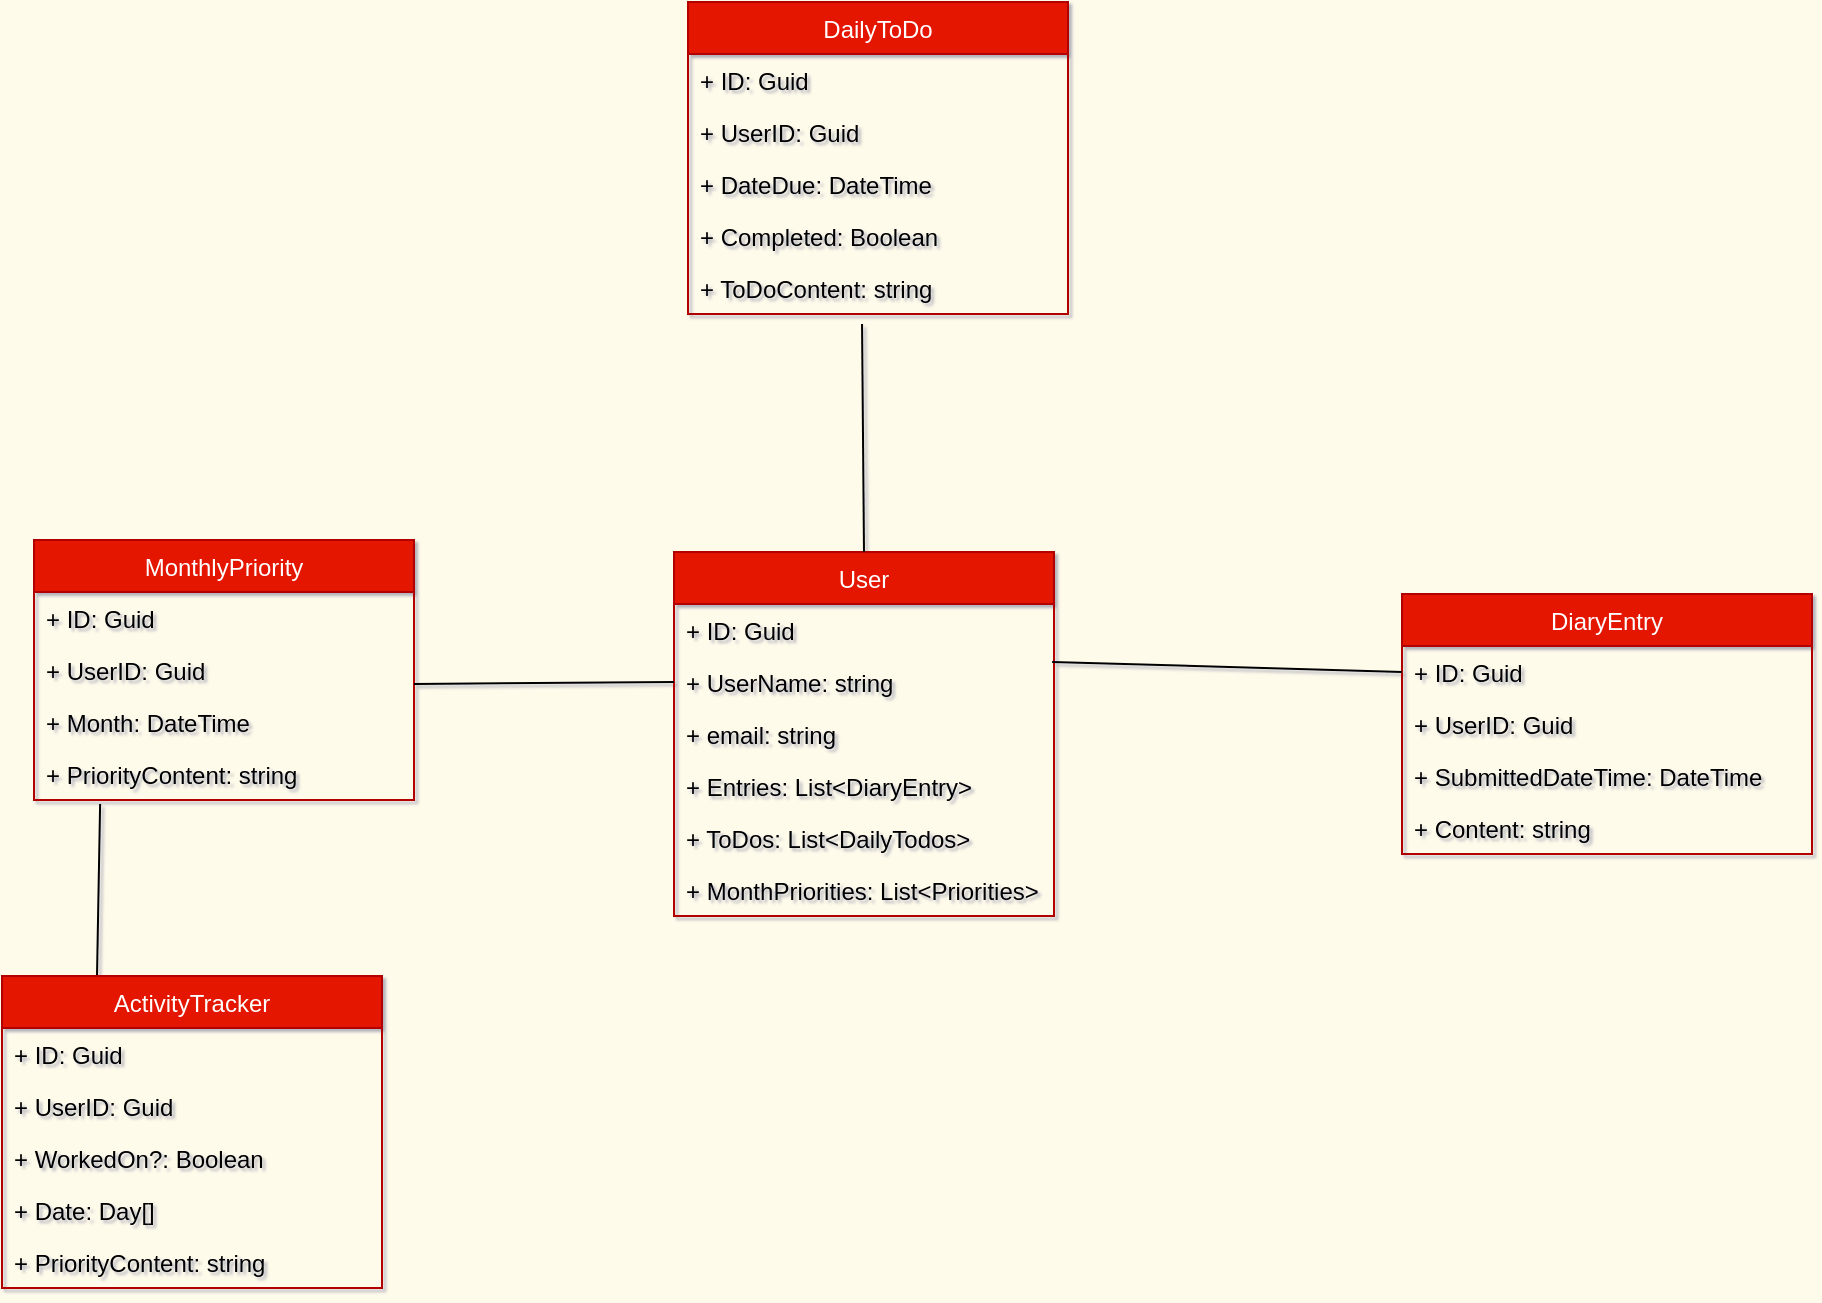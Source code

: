 <mxfile version="20.4.1" type="device"><diagram id="ZMR_XCKlJ6Iq2_QzhvNj" name="Page-1"><mxGraphModel dx="1509" dy="741" grid="0" gridSize="10" guides="1" tooltips="1" connect="1" arrows="1" fold="1" page="0" pageScale="1" pageWidth="827" pageHeight="1169" background="#FFFBEB" math="0" shadow="1"><root><mxCell id="0"/><mxCell id="1" parent="0"/><mxCell id="WQ8LVJkNHBOupq9h_Xa_-1" value="User" style="swimlane;fontStyle=0;childLayout=stackLayout;horizontal=1;startSize=26;fillColor=#e51400;horizontalStack=0;resizeParent=1;resizeParentMax=0;resizeLast=0;collapsible=1;marginBottom=0;strokeColor=#B20000;fontColor=#ffffff;" parent="1" vertex="1"><mxGeometry x="316" y="449" width="190" height="182" as="geometry"><mxRectangle x="316" y="449" width="60" height="26" as="alternateBounds"/></mxGeometry></mxCell><mxCell id="WQ8LVJkNHBOupq9h_Xa_-2" value="+ ID: Guid" style="text;strokeColor=none;fillColor=none;align=left;verticalAlign=top;spacingLeft=4;spacingRight=4;overflow=hidden;rotatable=0;points=[[0,0.5],[1,0.5]];portConstraint=eastwest;" parent="WQ8LVJkNHBOupq9h_Xa_-1" vertex="1"><mxGeometry y="26" width="190" height="26" as="geometry"/></mxCell><mxCell id="WQ8LVJkNHBOupq9h_Xa_-3" value="+ UserName: string" style="text;strokeColor=none;fillColor=none;align=left;verticalAlign=top;spacingLeft=4;spacingRight=4;overflow=hidden;rotatable=0;points=[[0,0.5],[1,0.5]];portConstraint=eastwest;" parent="WQ8LVJkNHBOupq9h_Xa_-1" vertex="1"><mxGeometry y="52" width="190" height="26" as="geometry"/></mxCell><mxCell id="WQ8LVJkNHBOupq9h_Xa_-5" value="+ email: string" style="text;strokeColor=none;fillColor=none;align=left;verticalAlign=top;spacingLeft=4;spacingRight=4;overflow=hidden;rotatable=0;points=[[0,0.5],[1,0.5]];portConstraint=eastwest;" parent="WQ8LVJkNHBOupq9h_Xa_-1" vertex="1"><mxGeometry y="78" width="190" height="26" as="geometry"/></mxCell><mxCell id="WQ8LVJkNHBOupq9h_Xa_-6" value="+ Entries: List&lt;DiaryEntry&gt;" style="text;strokeColor=none;fillColor=none;align=left;verticalAlign=top;spacingLeft=4;spacingRight=4;overflow=hidden;rotatable=0;points=[[0,0.5],[1,0.5]];portConstraint=eastwest;" parent="WQ8LVJkNHBOupq9h_Xa_-1" vertex="1"><mxGeometry y="104" width="190" height="26" as="geometry"/></mxCell><mxCell id="WQ8LVJkNHBOupq9h_Xa_-7" value="+ ToDos: List&lt;DailyTodos&gt;" style="text;strokeColor=none;fillColor=none;align=left;verticalAlign=top;spacingLeft=4;spacingRight=4;overflow=hidden;rotatable=0;points=[[0,0.5],[1,0.5]];portConstraint=eastwest;" parent="WQ8LVJkNHBOupq9h_Xa_-1" vertex="1"><mxGeometry y="130" width="190" height="26" as="geometry"/></mxCell><mxCell id="WQ8LVJkNHBOupq9h_Xa_-4" value="+ MonthPriorities: List&lt;Priorities&gt;&#10;" style="text;strokeColor=none;fillColor=none;align=left;verticalAlign=top;spacingLeft=4;spacingRight=4;overflow=hidden;rotatable=0;points=[[0,0.5],[1,0.5]];portConstraint=eastwest;" parent="WQ8LVJkNHBOupq9h_Xa_-1" vertex="1"><mxGeometry y="156" width="190" height="26" as="geometry"/></mxCell><mxCell id="WQ8LVJkNHBOupq9h_Xa_-8" value="DiaryEntry" style="swimlane;fontStyle=0;childLayout=stackLayout;horizontal=1;startSize=26;fillColor=#e51400;horizontalStack=0;resizeParent=1;resizeParentMax=0;resizeLast=0;collapsible=1;marginBottom=0;strokeColor=#B20000;fontColor=#ffffff;" parent="1" vertex="1"><mxGeometry x="680" y="470" width="205" height="130" as="geometry"><mxRectangle x="680" y="470" width="60" height="26" as="alternateBounds"/></mxGeometry></mxCell><mxCell id="WQ8LVJkNHBOupq9h_Xa_-9" value="+ ID: Guid" style="text;align=left;verticalAlign=top;spacingLeft=4;spacingRight=4;overflow=hidden;rotatable=0;points=[[0,0.5],[1,0.5]];portConstraint=eastwest;" parent="WQ8LVJkNHBOupq9h_Xa_-8" vertex="1"><mxGeometry y="26" width="205" height="26" as="geometry"/></mxCell><mxCell id="WQ8LVJkNHBOupq9h_Xa_-10" value="+ UserID: Guid" style="text;strokeColor=none;fillColor=none;align=left;verticalAlign=top;spacingLeft=4;spacingRight=4;overflow=hidden;rotatable=0;points=[[0,0.5],[1,0.5]];portConstraint=eastwest;" parent="WQ8LVJkNHBOupq9h_Xa_-8" vertex="1"><mxGeometry y="52" width="205" height="26" as="geometry"/></mxCell><mxCell id="WQ8LVJkNHBOupq9h_Xa_-11" value="+ SubmittedDateTime: DateTime" style="text;strokeColor=none;fillColor=none;align=left;verticalAlign=top;spacingLeft=4;spacingRight=4;overflow=hidden;rotatable=0;points=[[0,0.5],[1,0.5]];portConstraint=eastwest;" parent="WQ8LVJkNHBOupq9h_Xa_-8" vertex="1"><mxGeometry y="78" width="205" height="26" as="geometry"/></mxCell><mxCell id="WQ8LVJkNHBOupq9h_Xa_-12" value="+ Content: string" style="text;strokeColor=none;fillColor=none;align=left;verticalAlign=top;spacingLeft=4;spacingRight=4;overflow=hidden;rotatable=0;points=[[0,0.5],[1,0.5]];portConstraint=eastwest;" parent="WQ8LVJkNHBOupq9h_Xa_-8" vertex="1"><mxGeometry y="104" width="205" height="26" as="geometry"/></mxCell><mxCell id="WQ8LVJkNHBOupq9h_Xa_-15" value="" style="endArrow=none;html=1;rounded=0;entryX=0;entryY=0.5;entryDx=0;entryDy=0;exitX=0.995;exitY=0.115;exitDx=0;exitDy=0;exitPerimeter=0;" parent="1" source="WQ8LVJkNHBOupq9h_Xa_-3" target="WQ8LVJkNHBOupq9h_Xa_-9" edge="1"><mxGeometry width="50" height="50" relative="1" as="geometry"><mxPoint x="449" y="300" as="sourcePoint"/><mxPoint x="499" y="250" as="targetPoint"/></mxGeometry></mxCell><mxCell id="WQ8LVJkNHBOupq9h_Xa_-16" value="DailyToDo" style="swimlane;fontStyle=0;childLayout=stackLayout;horizontal=1;startSize=26;fillColor=#e51400;horizontalStack=0;resizeParent=1;resizeParentMax=0;resizeLast=0;collapsible=1;marginBottom=0;strokeColor=#B20000;fontColor=#ffffff;" parent="1" vertex="1"><mxGeometry x="323" y="174" width="190" height="156" as="geometry"><mxRectangle x="310" y="140" width="60" height="26" as="alternateBounds"/></mxGeometry></mxCell><mxCell id="WQ8LVJkNHBOupq9h_Xa_-17" value="+ ID: Guid" style="text;strokeColor=none;fillColor=none;align=left;verticalAlign=top;spacingLeft=4;spacingRight=4;overflow=hidden;rotatable=0;points=[[0,0.5],[1,0.5]];portConstraint=eastwest;" parent="WQ8LVJkNHBOupq9h_Xa_-16" vertex="1"><mxGeometry y="26" width="190" height="26" as="geometry"/></mxCell><mxCell id="WQ8LVJkNHBOupq9h_Xa_-18" value="+ UserID: Guid" style="text;strokeColor=none;fillColor=none;align=left;verticalAlign=top;spacingLeft=4;spacingRight=4;overflow=hidden;rotatable=0;points=[[0,0.5],[1,0.5]];portConstraint=eastwest;" parent="WQ8LVJkNHBOupq9h_Xa_-16" vertex="1"><mxGeometry y="52" width="190" height="26" as="geometry"/></mxCell><mxCell id="WQ8LVJkNHBOupq9h_Xa_-19" value="+ DateDue: DateTime" style="text;strokeColor=none;fillColor=none;align=left;verticalAlign=top;spacingLeft=4;spacingRight=4;overflow=hidden;rotatable=0;points=[[0,0.5],[1,0.5]];portConstraint=eastwest;" parent="WQ8LVJkNHBOupq9h_Xa_-16" vertex="1"><mxGeometry y="78" width="190" height="26" as="geometry"/></mxCell><mxCell id="WQ8LVJkNHBOupq9h_Xa_-20" value="+ Completed: Boolean" style="text;strokeColor=none;fillColor=none;align=left;verticalAlign=top;spacingLeft=4;spacingRight=4;overflow=hidden;rotatable=0;points=[[0,0.5],[1,0.5]];portConstraint=eastwest;" parent="WQ8LVJkNHBOupq9h_Xa_-16" vertex="1"><mxGeometry y="104" width="190" height="26" as="geometry"/></mxCell><mxCell id="WQ8LVJkNHBOupq9h_Xa_-21" value="+ ToDoContent: string" style="text;strokeColor=none;fillColor=none;align=left;verticalAlign=top;spacingLeft=4;spacingRight=4;overflow=hidden;rotatable=0;points=[[0,0.5],[1,0.5]];portConstraint=eastwest;" parent="WQ8LVJkNHBOupq9h_Xa_-16" vertex="1"><mxGeometry y="130" width="190" height="26" as="geometry"/></mxCell><mxCell id="WQ8LVJkNHBOupq9h_Xa_-23" value="" style="endArrow=none;html=1;rounded=0;entryX=0.458;entryY=1.192;entryDx=0;entryDy=0;exitX=0.5;exitY=0;exitDx=0;exitDy=0;entryPerimeter=0;" parent="1" source="WQ8LVJkNHBOupq9h_Xa_-1" target="WQ8LVJkNHBOupq9h_Xa_-21" edge="1"><mxGeometry width="50" height="50" relative="1" as="geometry"><mxPoint x="310" y="366" as="sourcePoint"/><mxPoint x="460" y="360" as="targetPoint"/><Array as="points"/></mxGeometry></mxCell><mxCell id="WQ8LVJkNHBOupq9h_Xa_-24" value="MonthlyPriority" style="swimlane;fontStyle=0;childLayout=stackLayout;horizontal=1;startSize=26;fillColor=#e51400;horizontalStack=0;resizeParent=1;resizeParentMax=0;resizeLast=0;collapsible=1;marginBottom=0;strokeColor=#B20000;fontColor=#ffffff;" parent="1" vertex="1"><mxGeometry x="-4" y="443" width="190" height="130" as="geometry"><mxRectangle x="-4" y="443" width="60" height="26" as="alternateBounds"/></mxGeometry></mxCell><mxCell id="WQ8LVJkNHBOupq9h_Xa_-25" value="+ ID: Guid" style="text;strokeColor=none;fillColor=none;align=left;verticalAlign=top;spacingLeft=4;spacingRight=4;overflow=hidden;rotatable=0;points=[[0,0.5],[1,0.5]];portConstraint=eastwest;" parent="WQ8LVJkNHBOupq9h_Xa_-24" vertex="1"><mxGeometry y="26" width="190" height="26" as="geometry"/></mxCell><mxCell id="WQ8LVJkNHBOupq9h_Xa_-26" value="+ UserID: Guid" style="text;strokeColor=none;fillColor=none;align=left;verticalAlign=top;spacingLeft=4;spacingRight=4;overflow=hidden;rotatable=0;points=[[0,0.5],[1,0.5]];portConstraint=eastwest;" parent="WQ8LVJkNHBOupq9h_Xa_-24" vertex="1"><mxGeometry y="52" width="190" height="26" as="geometry"/></mxCell><mxCell id="WQ8LVJkNHBOupq9h_Xa_-27" value="+ Month: DateTime" style="text;strokeColor=none;fillColor=none;align=left;verticalAlign=top;spacingLeft=4;spacingRight=4;overflow=hidden;rotatable=0;points=[[0,0.5],[1,0.5]];portConstraint=eastwest;" parent="WQ8LVJkNHBOupq9h_Xa_-24" vertex="1"><mxGeometry y="78" width="190" height="26" as="geometry"/></mxCell><mxCell id="WQ8LVJkNHBOupq9h_Xa_-29" value="+ PriorityContent: string" style="text;strokeColor=none;fillColor=none;align=left;verticalAlign=top;spacingLeft=4;spacingRight=4;overflow=hidden;rotatable=0;points=[[0,0.5],[1,0.5]];portConstraint=eastwest;" parent="WQ8LVJkNHBOupq9h_Xa_-24" vertex="1"><mxGeometry y="104" width="190" height="26" as="geometry"/></mxCell><mxCell id="WQ8LVJkNHBOupq9h_Xa_-30" value="" style="endArrow=none;html=1;rounded=0;entryX=1;entryY=0.769;entryDx=0;entryDy=0;exitX=0;exitY=0.5;exitDx=0;exitDy=0;entryPerimeter=0;" parent="1" source="WQ8LVJkNHBOupq9h_Xa_-3" target="WQ8LVJkNHBOupq9h_Xa_-26" edge="1"><mxGeometry width="50" height="50" relative="1" as="geometry"><mxPoint x="320" y="520" as="sourcePoint"/><mxPoint x="454.07" y="298.99" as="targetPoint"/><Array as="points"/></mxGeometry></mxCell><mxCell id="Hyd6rw_UaZ_ABc5KtmPp-10" value="" style="endArrow=none;html=1;rounded=0;exitX=0.174;exitY=1.077;exitDx=0;exitDy=0;exitPerimeter=0;entryX=0.25;entryY=0;entryDx=0;entryDy=0;" edge="1" parent="1" source="WQ8LVJkNHBOupq9h_Xa_-29" target="Hyd6rw_UaZ_ABc5KtmPp-12"><mxGeometry width="50" height="50" relative="1" as="geometry"><mxPoint x="139" y="618" as="sourcePoint"/><mxPoint x="25" y="673" as="targetPoint"/><Array as="points"/></mxGeometry></mxCell><mxCell id="Hyd6rw_UaZ_ABc5KtmPp-12" value="ActivityTracker" style="swimlane;fontStyle=0;childLayout=stackLayout;horizontal=1;startSize=26;fillColor=#e51400;horizontalStack=0;resizeParent=1;resizeParentMax=0;resizeLast=0;collapsible=1;marginBottom=0;strokeColor=#B20000;fontColor=#ffffff;" vertex="1" parent="1"><mxGeometry x="-20" y="661" width="190" height="156" as="geometry"><mxRectangle x="150" y="270" width="60" height="26" as="alternateBounds"/></mxGeometry></mxCell><mxCell id="Hyd6rw_UaZ_ABc5KtmPp-13" value="+ ID: Guid" style="text;strokeColor=none;fillColor=none;align=left;verticalAlign=top;spacingLeft=4;spacingRight=4;overflow=hidden;rotatable=0;points=[[0,0.5],[1,0.5]];portConstraint=eastwest;" vertex="1" parent="Hyd6rw_UaZ_ABc5KtmPp-12"><mxGeometry y="26" width="190" height="26" as="geometry"/></mxCell><mxCell id="Hyd6rw_UaZ_ABc5KtmPp-14" value="+ UserID: Guid" style="text;strokeColor=none;fillColor=none;align=left;verticalAlign=top;spacingLeft=4;spacingRight=4;overflow=hidden;rotatable=0;points=[[0,0.5],[1,0.5]];portConstraint=eastwest;" vertex="1" parent="Hyd6rw_UaZ_ABc5KtmPp-12"><mxGeometry y="52" width="190" height="26" as="geometry"/></mxCell><mxCell id="Hyd6rw_UaZ_ABc5KtmPp-15" value="+ WorkedOn?: Boolean" style="text;strokeColor=none;fillColor=none;align=left;verticalAlign=top;spacingLeft=4;spacingRight=4;overflow=hidden;rotatable=0;points=[[0,0.5],[1,0.5]];portConstraint=eastwest;" vertex="1" parent="Hyd6rw_UaZ_ABc5KtmPp-12"><mxGeometry y="78" width="190" height="26" as="geometry"/></mxCell><mxCell id="Hyd6rw_UaZ_ABc5KtmPp-16" value="+ Date: Day[]" style="text;strokeColor=none;fillColor=none;align=left;verticalAlign=top;spacingLeft=4;spacingRight=4;overflow=hidden;rotatable=0;points=[[0,0.5],[1,0.5]];portConstraint=eastwest;" vertex="1" parent="Hyd6rw_UaZ_ABc5KtmPp-12"><mxGeometry y="104" width="190" height="26" as="geometry"/></mxCell><mxCell id="Hyd6rw_UaZ_ABc5KtmPp-17" value="+ PriorityContent: string" style="text;strokeColor=none;fillColor=none;align=left;verticalAlign=top;spacingLeft=4;spacingRight=4;overflow=hidden;rotatable=0;points=[[0,0.5],[1,0.5]];portConstraint=eastwest;" vertex="1" parent="Hyd6rw_UaZ_ABc5KtmPp-12"><mxGeometry y="130" width="190" height="26" as="geometry"/></mxCell></root></mxGraphModel></diagram></mxfile>
